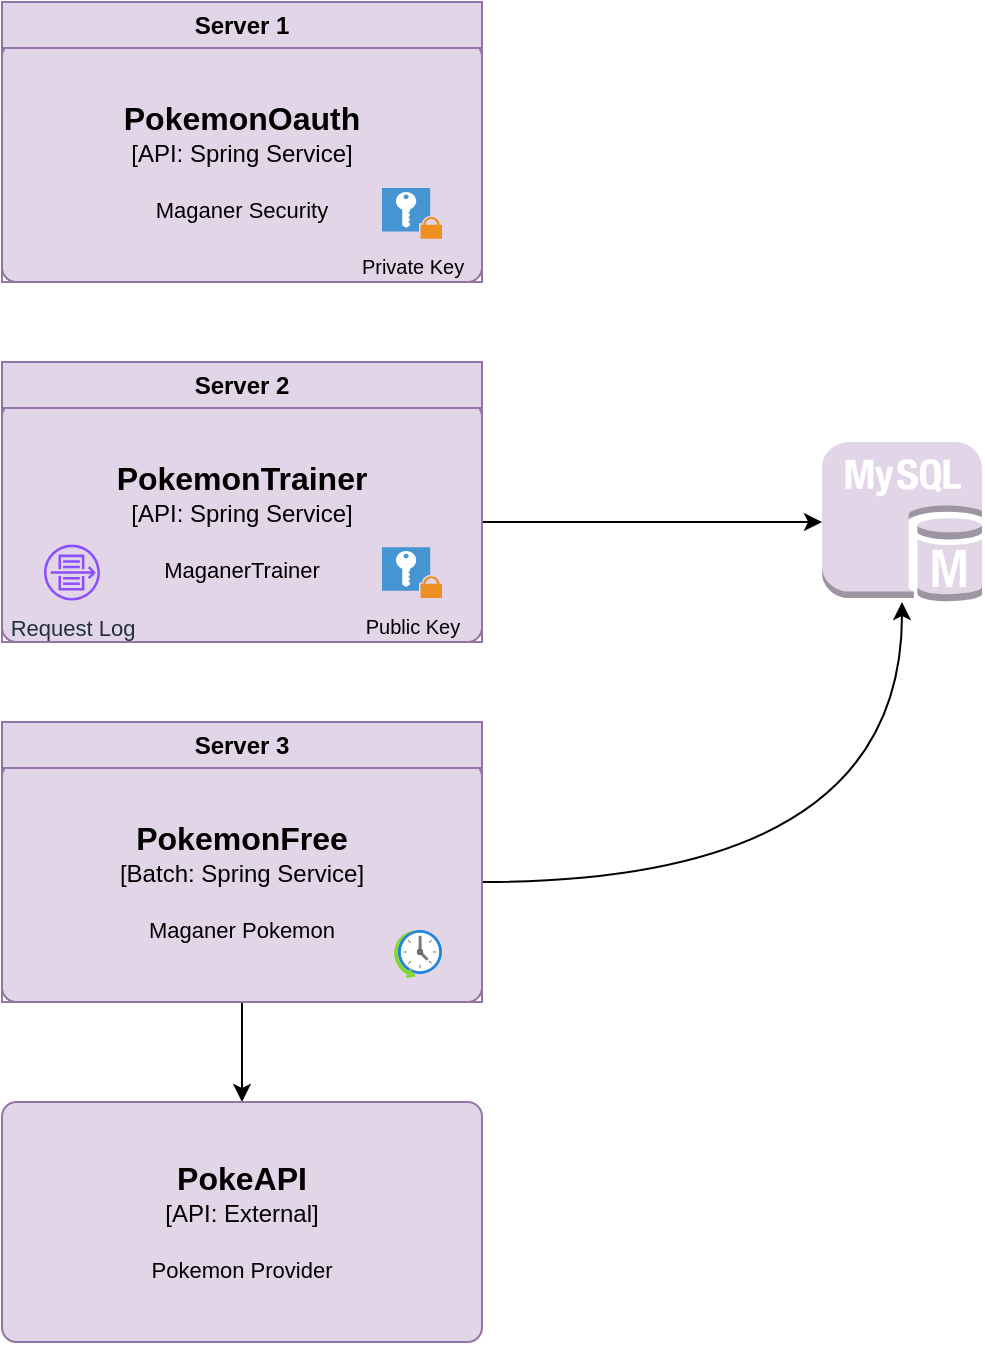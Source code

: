 <mxfile version="22.0.8" type="github">
  <diagram name="Página-1" id="ybt0zRq6p9f624YoCL18">
    <mxGraphModel dx="2074" dy="726" grid="1" gridSize="10" guides="1" tooltips="1" connect="1" arrows="1" fold="1" page="1" pageScale="1" pageWidth="827" pageHeight="1169" math="0" shadow="0">
      <root>
        <mxCell id="0" />
        <mxCell id="1" parent="0" />
        <mxCell id="Hu7f5nHHjTMGc1jHVOSL-18" style="edgeStyle=orthogonalEdgeStyle;rounded=0;orthogonalLoop=1;jettySize=auto;html=1;curved=1;" edge="1" parent="1" source="Hu7f5nHHjTMGc1jHVOSL-2" target="Hu7f5nHHjTMGc1jHVOSL-10">
          <mxGeometry relative="1" as="geometry" />
        </mxCell>
        <object placeholders="1" c4Name="PokemonTrainer" c4Type="API" c4Technology="Spring Service" c4Description="MaganerTrainer" label="&lt;font style=&quot;font-size: 16px&quot;&gt;&lt;b&gt;%c4Name%&lt;/b&gt;&lt;/font&gt;&lt;div&gt;[%c4Type%: %c4Technology%]&lt;/div&gt;&lt;br&gt;&lt;div&gt;&lt;font style=&quot;font-size: 11px&quot;&gt;%c4Description%&lt;/font&gt;&lt;/div&gt;" id="Hu7f5nHHjTMGc1jHVOSL-2">
          <mxCell style="rounded=1;whiteSpace=wrap;html=1;labelBackgroundColor=none;fillColor=#e1d5e7;align=center;arcSize=6;strokeColor=#9673a6;metaEdit=1;resizable=0;points=[[0.25,0,0],[0.5,0,0],[0.75,0,0],[1,0.25,0],[1,0.5,0],[1,0.75,0],[0.75,1,0],[0.5,1,0],[0.25,1,0],[0,0.75,0],[0,0.5,0],[0,0.25,0]];" vertex="1" parent="1">
            <mxGeometry x="280" y="330" width="240" height="120" as="geometry" />
          </mxCell>
        </object>
        <object placeholders="1" c4Name="PokemonOauth" c4Type="API" c4Technology="Spring Service" c4Description="Maganer Security" label="&lt;font style=&quot;font-size: 16px&quot;&gt;&lt;b&gt;%c4Name%&lt;/b&gt;&lt;/font&gt;&lt;div&gt;[%c4Type%: %c4Technology%]&lt;/div&gt;&lt;br&gt;&lt;div&gt;&lt;font style=&quot;font-size: 11px&quot;&gt;%c4Description%&lt;/font&gt;&lt;/div&gt;" id="Hu7f5nHHjTMGc1jHVOSL-3">
          <mxCell style="rounded=1;whiteSpace=wrap;html=1;labelBackgroundColor=none;fillColor=#e1d5e7;align=center;arcSize=6;strokeColor=#9673a6;metaEdit=1;resizable=0;points=[[0.25,0,0],[0.5,0,0],[0.75,0,0],[1,0.25,0],[1,0.5,0],[1,0.75,0],[0.75,1,0],[0.5,1,0],[0.25,1,0],[0,0.75,0],[0,0.5,0],[0,0.25,0]];" vertex="1" parent="1">
            <mxGeometry x="280" y="150" width="240" height="120" as="geometry" />
          </mxCell>
        </object>
        <mxCell id="Hu7f5nHHjTMGc1jHVOSL-20" style="edgeStyle=orthogonalEdgeStyle;rounded=0;orthogonalLoop=1;jettySize=auto;html=1;curved=1;" edge="1" parent="1" source="Hu7f5nHHjTMGc1jHVOSL-4" target="Hu7f5nHHjTMGc1jHVOSL-16">
          <mxGeometry relative="1" as="geometry" />
        </mxCell>
        <mxCell id="Hu7f5nHHjTMGc1jHVOSL-21" style="edgeStyle=orthogonalEdgeStyle;rounded=0;orthogonalLoop=1;jettySize=auto;html=1;curved=1;" edge="1" parent="1" source="Hu7f5nHHjTMGc1jHVOSL-4" target="Hu7f5nHHjTMGc1jHVOSL-10">
          <mxGeometry relative="1" as="geometry" />
        </mxCell>
        <object placeholders="1" c4Name="PokemonFree" c4Type="Batch" c4Technology="Spring Service" c4Description="Maganer Pokemon" label="&lt;font style=&quot;font-size: 16px&quot;&gt;&lt;b&gt;%c4Name%&lt;/b&gt;&lt;/font&gt;&lt;div&gt;[%c4Type%: %c4Technology%]&lt;/div&gt;&lt;br&gt;&lt;div&gt;&lt;font style=&quot;font-size: 11px&quot;&gt;%c4Description%&lt;/font&gt;&lt;/div&gt;" id="Hu7f5nHHjTMGc1jHVOSL-4">
          <mxCell style="rounded=1;whiteSpace=wrap;html=1;labelBackgroundColor=none;fillColor=#e1d5e7;align=center;arcSize=6;strokeColor=#9673a6;metaEdit=1;resizable=0;points=[[0.25,0,0],[0.5,0,0],[0.75,0,0],[1,0.25,0],[1,0.5,0],[1,0.75,0],[0.75,1,0],[0.5,1,0],[0.25,1,0],[0,0.75,0],[0,0.5,0],[0,0.25,0]];" vertex="1" parent="1">
            <mxGeometry x="280" y="510" width="240" height="120" as="geometry" />
          </mxCell>
        </object>
        <mxCell id="Hu7f5nHHjTMGc1jHVOSL-10" value="" style="outlineConnect=0;dashed=0;verticalLabelPosition=bottom;verticalAlign=top;align=center;html=1;shape=mxgraph.aws3.mysql_db_instance;fillColor=#e1d5e7;strokeColor=#9673a6;" vertex="1" parent="1">
          <mxGeometry x="690" y="350" width="80" height="80" as="geometry" />
        </mxCell>
        <mxCell id="Hu7f5nHHjTMGc1jHVOSL-13" value="&lt;font style=&quot;font-size: 10px;&quot;&gt;Private Key&lt;/font&gt;" style="shadow=0;dashed=0;html=1;strokeColor=none;fillColor=#4495D1;labelPosition=center;verticalLabelPosition=bottom;verticalAlign=top;align=center;outlineConnect=0;shape=mxgraph.veeam.2d.private_key;" vertex="1" parent="1">
          <mxGeometry x="470" y="223" width="30" height="25.4" as="geometry" />
        </mxCell>
        <mxCell id="Hu7f5nHHjTMGc1jHVOSL-14" value="&lt;font style=&quot;font-size: 10px;&quot;&gt;Public Key&lt;/font&gt;" style="shadow=0;dashed=0;html=1;strokeColor=none;fillColor=#4495D1;labelPosition=center;verticalLabelPosition=bottom;verticalAlign=top;align=center;outlineConnect=0;shape=mxgraph.veeam.2d.private_key;" vertex="1" parent="1">
          <mxGeometry x="470" y="402.6" width="30" height="25.4" as="geometry" />
        </mxCell>
        <mxCell id="Hu7f5nHHjTMGc1jHVOSL-15" value="" style="image;aspect=fixed;html=1;points=[];align=center;fontSize=12;image=img/lib/azure2/general/Scheduler.svg;" vertex="1" parent="1">
          <mxGeometry x="476" y="594" width="24" height="24" as="geometry" />
        </mxCell>
        <object placeholders="1" c4Name="PokeAPI" c4Type="API" c4Technology="External" c4Description="Pokemon Provider" label="&lt;font style=&quot;font-size: 16px&quot;&gt;&lt;b&gt;%c4Name%&lt;/b&gt;&lt;/font&gt;&lt;div&gt;[%c4Type%: %c4Technology%]&lt;/div&gt;&lt;br&gt;&lt;div&gt;&lt;font style=&quot;font-size: 11px&quot;&gt;%c4Description%&lt;/font&gt;&lt;/div&gt;" id="Hu7f5nHHjTMGc1jHVOSL-16">
          <mxCell style="rounded=1;whiteSpace=wrap;html=1;labelBackgroundColor=none;fillColor=#e1d5e7;align=center;arcSize=6;strokeColor=#9673a6;metaEdit=1;resizable=0;points=[[0.25,0,0],[0.5,0,0],[0.75,0,0],[1,0.25,0],[1,0.5,0],[1,0.75,0],[0.75,1,0],[0.5,1,0],[0.25,1,0],[0,0.75,0],[0,0.5,0],[0,0.25,0]];" vertex="1" parent="1">
            <mxGeometry x="280" y="680" width="240" height="120" as="geometry" />
          </mxCell>
        </object>
        <mxCell id="Hu7f5nHHjTMGc1jHVOSL-26" value="Server 1" style="swimlane;whiteSpace=wrap;html=1;fillColor=#e1d5e7;strokeColor=#9673a6;" vertex="1" parent="1">
          <mxGeometry x="280" y="130" width="240" height="140" as="geometry" />
        </mxCell>
        <mxCell id="Hu7f5nHHjTMGc1jHVOSL-27" value="Server 2" style="swimlane;whiteSpace=wrap;html=1;fillColor=#e1d5e7;strokeColor=#9673a6;" vertex="1" parent="1">
          <mxGeometry x="280" y="310" width="240" height="140" as="geometry" />
        </mxCell>
        <mxCell id="Hu7f5nHHjTMGc1jHVOSL-34" value="&lt;font style=&quot;font-size: 11px;&quot;&gt;Request Log&lt;/font&gt;" style="sketch=0;outlineConnect=0;fontColor=#232F3E;gradientColor=none;fillColor=#8C4FFF;strokeColor=none;dashed=0;verticalLabelPosition=bottom;verticalAlign=top;align=center;html=1;fontSize=12;fontStyle=0;aspect=fixed;pointerEvents=1;shape=mxgraph.aws4.flow_logs;" vertex="1" parent="Hu7f5nHHjTMGc1jHVOSL-27">
          <mxGeometry x="21" y="91.3" width="28" height="28" as="geometry" />
        </mxCell>
        <mxCell id="Hu7f5nHHjTMGc1jHVOSL-29" value="Server 3" style="swimlane;whiteSpace=wrap;html=1;fillColor=#e1d5e7;strokeColor=#9673a6;" vertex="1" parent="1">
          <mxGeometry x="280" y="490" width="240" height="140" as="geometry" />
        </mxCell>
      </root>
    </mxGraphModel>
  </diagram>
</mxfile>
